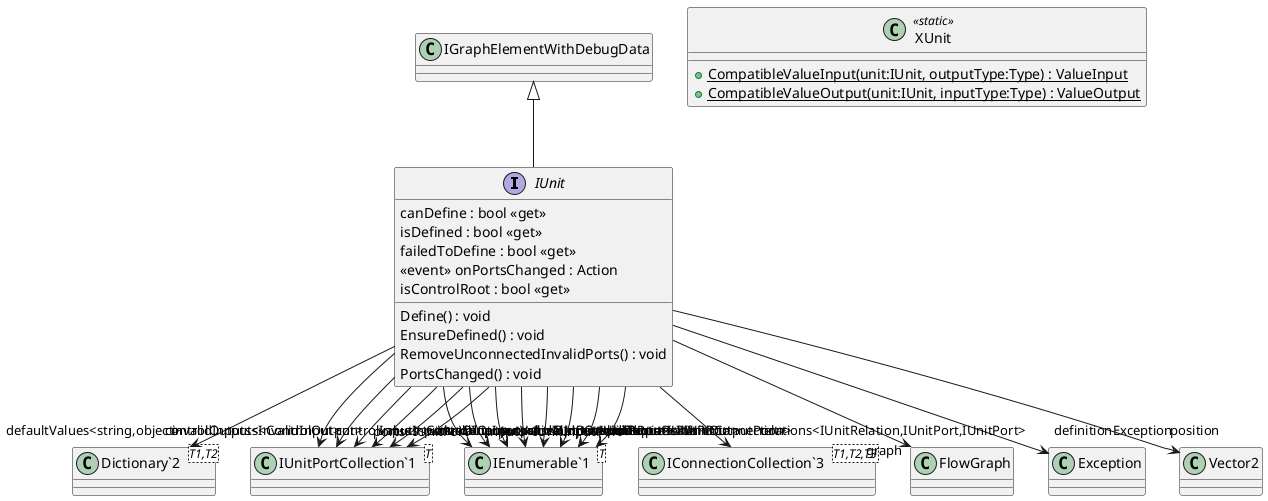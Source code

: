 @startuml
interface IUnit {
    canDefine : bool <<get>>
    isDefined : bool <<get>>
    failedToDefine : bool <<get>>
    Define() : void
    EnsureDefined() : void
    RemoveUnconnectedInvalidPorts() : void
    PortsChanged() : void
     <<event>> onPortsChanged : Action 
    isControlRoot : bool <<get>>
}
class XUnit <<static>> {
    + {static} CompatibleValueInput(unit:IUnit, outputType:Type) : ValueInput
    + {static} CompatibleValueOutput(unit:IUnit, inputType:Type) : ValueOutput
}
class "Dictionary`2"<T1,T2> {
}
class "IUnitPortCollection`1"<T> {
}
class "IEnumerable`1"<T> {
}
class "IConnectionCollection`3"<T1,T2,T3> {
}
IGraphElementWithDebugData <|-- IUnit
IUnit --> "graph" FlowGraph
IUnit --> "definitionException" Exception
IUnit --> "defaultValues<string,object>" "Dictionary`2"
IUnit --> "controlInputs<ControlInput>" "IUnitPortCollection`1"
IUnit --> "controlOutputs<ControlOutput>" "IUnitPortCollection`1"
IUnit --> "valueInputs<ValueInput>" "IUnitPortCollection`1"
IUnit --> "valueOutputs<ValueOutput>" "IUnitPortCollection`1"
IUnit --> "invalidInputs<InvalidInput>" "IUnitPortCollection`1"
IUnit --> "invalidOutputs<InvalidOutput>" "IUnitPortCollection`1"
IUnit --> "inputs<IUnitInputPort>" "IEnumerable`1"
IUnit --> "outputs<IUnitOutputPort>" "IEnumerable`1"
IUnit --> "validInputs<IUnitInputPort>" "IEnumerable`1"
IUnit --> "validOutputs<IUnitOutputPort>" "IEnumerable`1"
IUnit --> "ports<IUnitPort>" "IEnumerable`1"
IUnit --> "invalidPorts<IUnitPort>" "IEnumerable`1"
IUnit --> "validPorts<IUnitPort>" "IEnumerable`1"
IUnit --> "relations<IUnitRelation,IUnitPort,IUnitPort>" "IConnectionCollection`3"
IUnit --> "connections<IUnitConnection>" "IEnumerable`1"
IUnit --> "position" Vector2
@enduml
